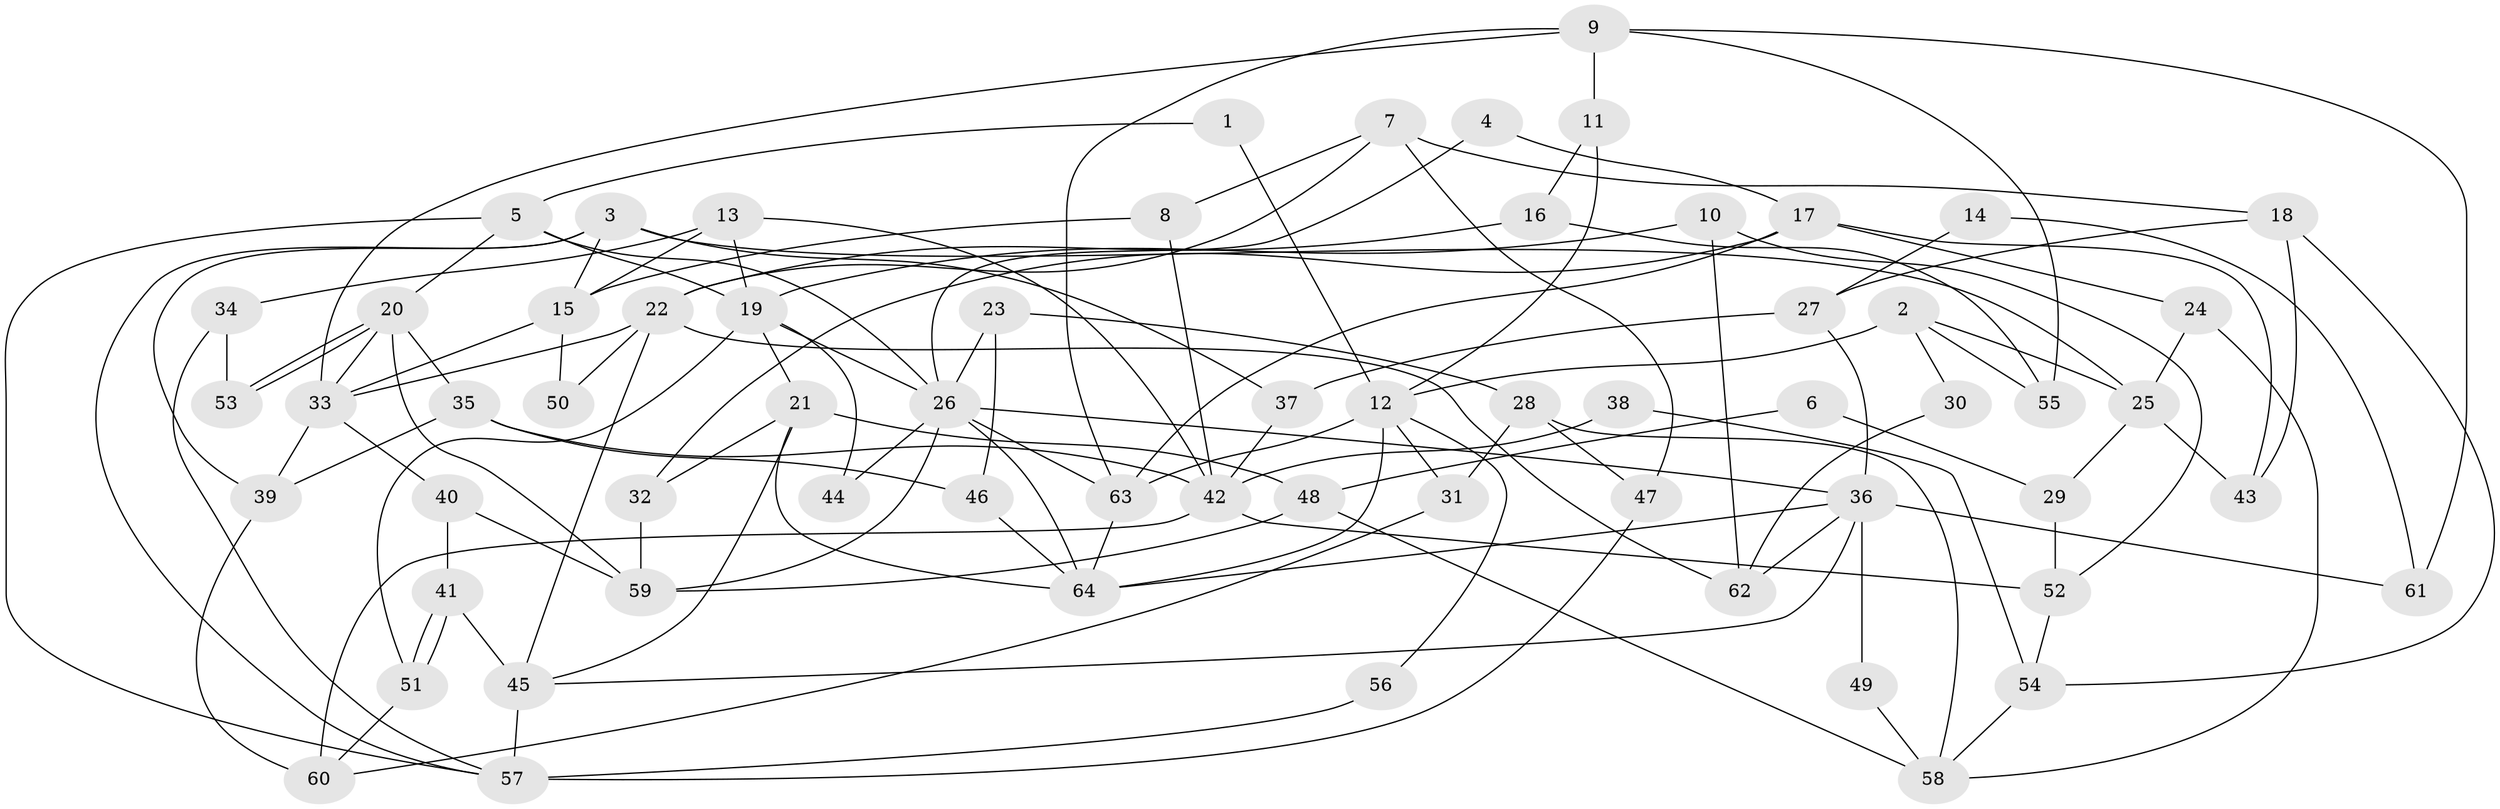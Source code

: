 // coarse degree distribution, {8: 0.125, 9: 0.0625, 4: 0.1875, 3: 0.15625, 2: 0.21875, 6: 0.03125, 10: 0.0625, 5: 0.0625, 7: 0.09375}
// Generated by graph-tools (version 1.1) at 2025/51/03/04/25 22:51:22]
// undirected, 64 vertices, 128 edges
graph export_dot {
  node [color=gray90,style=filled];
  1;
  2;
  3;
  4;
  5;
  6;
  7;
  8;
  9;
  10;
  11;
  12;
  13;
  14;
  15;
  16;
  17;
  18;
  19;
  20;
  21;
  22;
  23;
  24;
  25;
  26;
  27;
  28;
  29;
  30;
  31;
  32;
  33;
  34;
  35;
  36;
  37;
  38;
  39;
  40;
  41;
  42;
  43;
  44;
  45;
  46;
  47;
  48;
  49;
  50;
  51;
  52;
  53;
  54;
  55;
  56;
  57;
  58;
  59;
  60;
  61;
  62;
  63;
  64;
  1 -- 12;
  1 -- 5;
  2 -- 55;
  2 -- 12;
  2 -- 25;
  2 -- 30;
  3 -- 57;
  3 -- 25;
  3 -- 15;
  3 -- 37;
  3 -- 39;
  4 -- 26;
  4 -- 17;
  5 -- 20;
  5 -- 19;
  5 -- 26;
  5 -- 57;
  6 -- 48;
  6 -- 29;
  7 -- 47;
  7 -- 22;
  7 -- 8;
  7 -- 18;
  8 -- 15;
  8 -- 42;
  9 -- 33;
  9 -- 63;
  9 -- 11;
  9 -- 55;
  9 -- 61;
  10 -- 52;
  10 -- 19;
  10 -- 62;
  11 -- 12;
  11 -- 16;
  12 -- 63;
  12 -- 64;
  12 -- 31;
  12 -- 56;
  13 -- 15;
  13 -- 42;
  13 -- 19;
  13 -- 34;
  14 -- 27;
  14 -- 61;
  15 -- 33;
  15 -- 50;
  16 -- 22;
  16 -- 55;
  17 -- 32;
  17 -- 63;
  17 -- 24;
  17 -- 43;
  18 -- 27;
  18 -- 43;
  18 -- 54;
  19 -- 21;
  19 -- 26;
  19 -- 44;
  19 -- 51;
  20 -- 33;
  20 -- 53;
  20 -- 53;
  20 -- 35;
  20 -- 59;
  21 -- 48;
  21 -- 64;
  21 -- 32;
  21 -- 45;
  22 -- 33;
  22 -- 62;
  22 -- 45;
  22 -- 50;
  23 -- 46;
  23 -- 26;
  23 -- 28;
  24 -- 25;
  24 -- 58;
  25 -- 43;
  25 -- 29;
  26 -- 36;
  26 -- 44;
  26 -- 59;
  26 -- 63;
  26 -- 64;
  27 -- 36;
  27 -- 37;
  28 -- 31;
  28 -- 47;
  28 -- 58;
  29 -- 52;
  30 -- 62;
  31 -- 60;
  32 -- 59;
  33 -- 40;
  33 -- 39;
  34 -- 57;
  34 -- 53;
  35 -- 42;
  35 -- 39;
  35 -- 46;
  36 -- 45;
  36 -- 49;
  36 -- 61;
  36 -- 62;
  36 -- 64;
  37 -- 42;
  38 -- 42;
  38 -- 54;
  39 -- 60;
  40 -- 59;
  40 -- 41;
  41 -- 45;
  41 -- 51;
  41 -- 51;
  42 -- 60;
  42 -- 52;
  45 -- 57;
  46 -- 64;
  47 -- 57;
  48 -- 58;
  48 -- 59;
  49 -- 58;
  51 -- 60;
  52 -- 54;
  54 -- 58;
  56 -- 57;
  63 -- 64;
}
